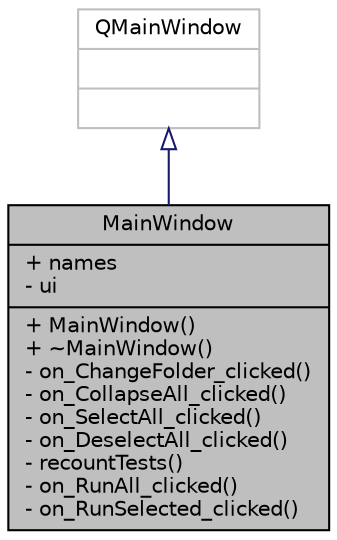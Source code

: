 digraph "MainWindow"
{
 // INTERACTIVE_SVG=YES
  edge [fontname="Helvetica",fontsize="10",labelfontname="Helvetica",labelfontsize="10"];
  node [fontname="Helvetica",fontsize="10",shape=record];
  Node2 [label="{MainWindow\n|+ names\l- ui\l|+ MainWindow()\l+ ~MainWindow()\l- on_ChangeFolder_clicked()\l- on_CollapseAll_clicked()\l- on_SelectAll_clicked()\l- on_DeselectAll_clicked()\l- recountTests()\l- on_RunAll_clicked()\l- on_RunSelected_clicked()\l}",height=0.2,width=0.4,color="black", fillcolor="grey75", style="filled", fontcolor="black"];
  Node3 -> Node2 [dir="back",color="midnightblue",fontsize="10",style="solid",arrowtail="onormal",fontname="Helvetica"];
  Node3 [label="{QMainWindow\n||}",height=0.2,width=0.4,color="grey75", fillcolor="white", style="filled"];
}
